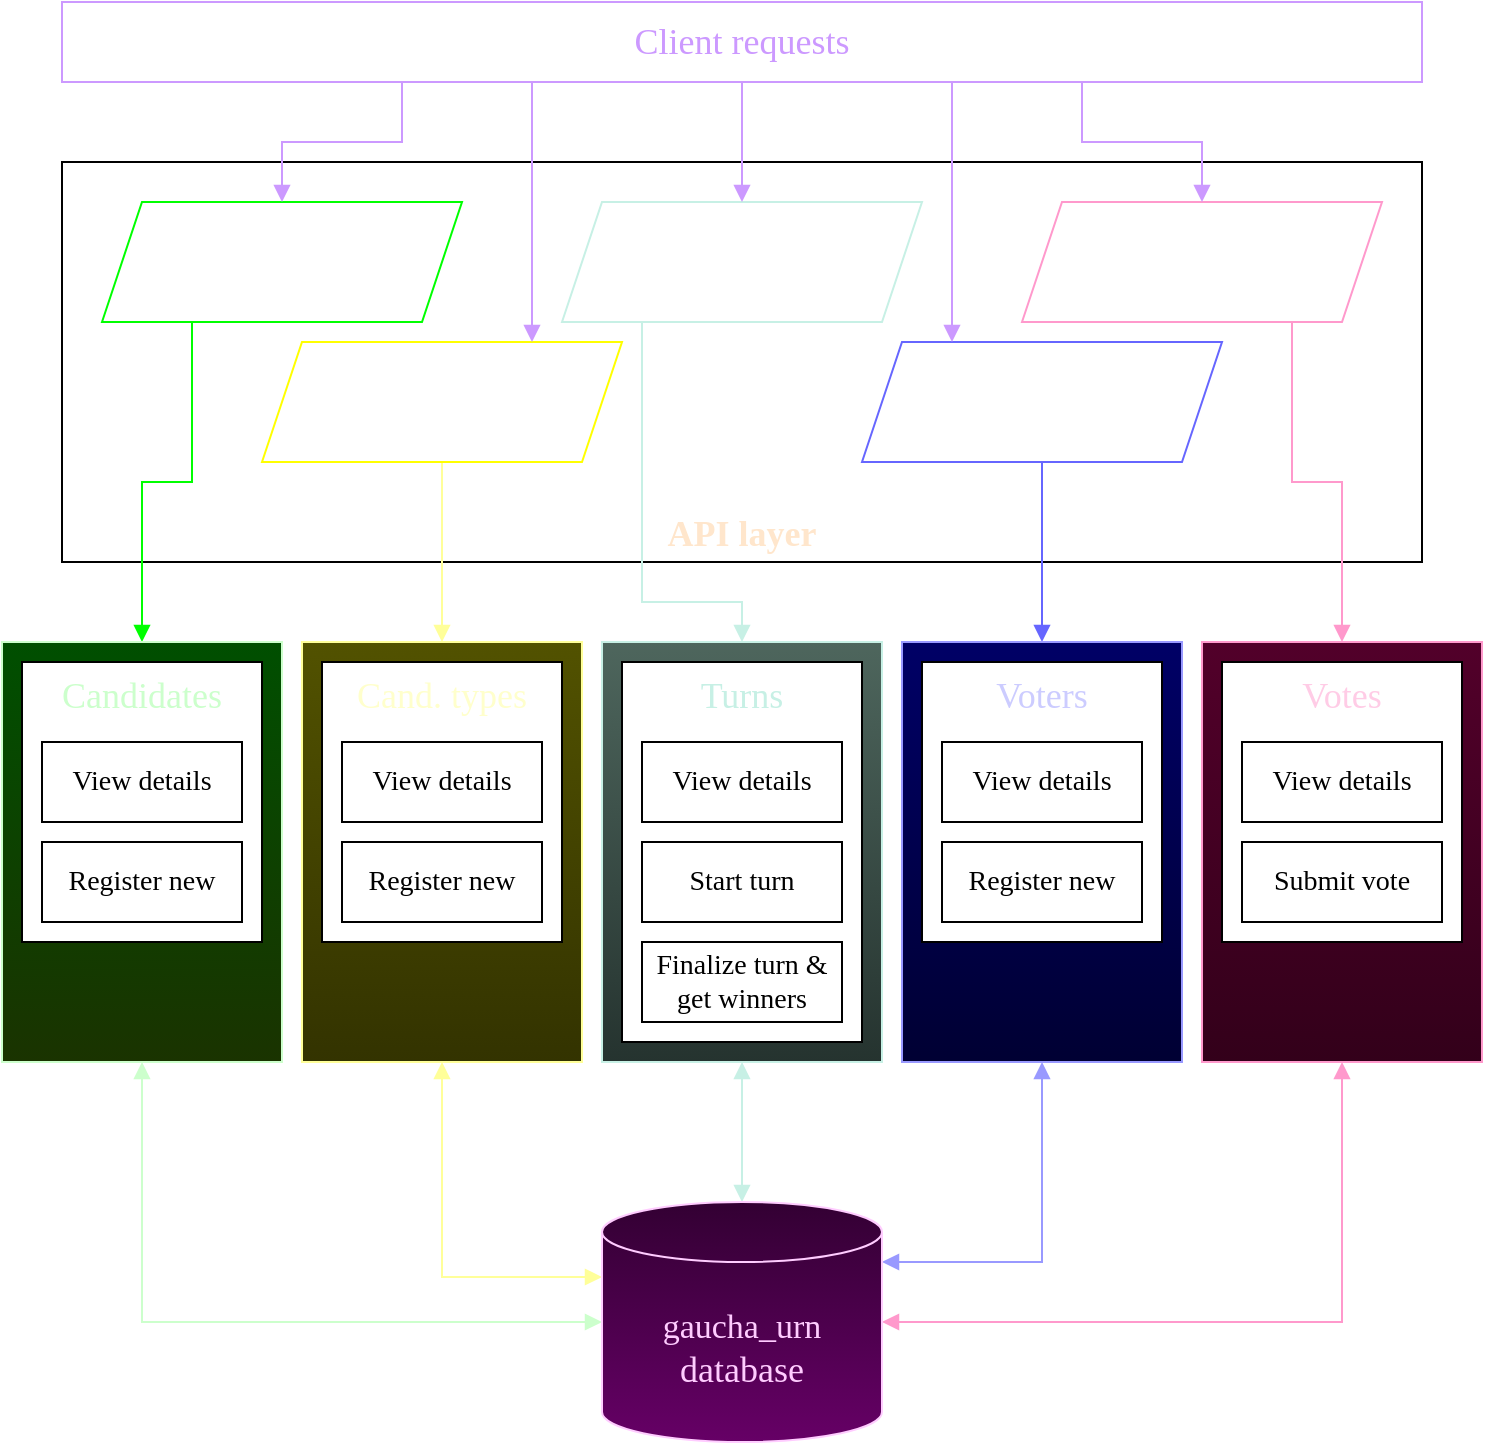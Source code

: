 <mxfile version="20.7.4" type="device"><diagram id="wgISYxXfFuPO4MFi_7xd" name="Microservice architecture"><mxGraphModel dx="880" dy="535" grid="1" gridSize="10" guides="1" tooltips="1" connect="1" arrows="1" fold="1" page="1" pageScale="1" pageWidth="760" pageHeight="800" math="0" shadow="0"><root><mxCell id="0"/><mxCell id="1" parent="0"/><mxCell id="p1ocxVZdqkefv9rIk12R-52" value="&lt;font&gt;Client requests&lt;/font&gt;" style="rounded=0;whiteSpace=wrap;html=1;fontFamily=Bahnschrift;fontSize=18;fontColor=#CC99FF;strokeColor=#CC99FF;" parent="1" vertex="1"><mxGeometry x="40" y="40" width="680" height="40" as="geometry"/></mxCell><mxCell id="3_gc2meDar-kKNkaue3A-2" value="API layer" style="rounded=0;whiteSpace=wrap;html=1;fontFamily=Bahnschrift;verticalAlign=bottom;fontSize=18;fontStyle=1;fontColor=#FFE6CC;" parent="1" vertex="1"><mxGeometry x="40" y="120" width="680" height="200" as="geometry"/></mxCell><mxCell id="3_gc2meDar-kKNkaue3A-3" value="" style="shape=parallelogram;perimeter=parallelogramPerimeter;whiteSpace=wrap;html=1;fixedSize=1;fontFamily=Bahnschrift;fontSize=18;fontColor=#FFE6CC;strokeColor=#00FF00;" parent="1" vertex="1"><mxGeometry x="60" y="140" width="180" height="60" as="geometry"/></mxCell><mxCell id="3_gc2meDar-kKNkaue3A-31" style="edgeStyle=orthogonalEdgeStyle;rounded=0;orthogonalLoop=1;jettySize=auto;html=1;entryX=0.5;entryY=0;entryDx=0;entryDy=0;strokeColor=#FFFF99;fontFamily=Bahnschrift;fontSize=14;fontColor=#FFFF00;endArrow=block;endFill=1;" parent="1" source="3_gc2meDar-kKNkaue3A-4" target="p1ocxVZdqkefv9rIk12R-24" edge="1"><mxGeometry relative="1" as="geometry"/></mxCell><mxCell id="3_gc2meDar-kKNkaue3A-4" value="" style="shape=parallelogram;perimeter=parallelogramPerimeter;whiteSpace=wrap;html=1;fixedSize=1;fontFamily=Bahnschrift;fontSize=18;fontColor=#FFE6CC;strokeColor=#FFFF00;" parent="1" vertex="1"><mxGeometry x="140" y="210" width="180" height="60" as="geometry"/></mxCell><mxCell id="3_gc2meDar-kKNkaue3A-33" style="edgeStyle=orthogonalEdgeStyle;rounded=0;orthogonalLoop=1;jettySize=auto;html=1;entryX=0.5;entryY=0;entryDx=0;entryDy=0;strokeColor=#6666FF;fontFamily=Bahnschrift;fontSize=14;fontColor=#FFFF00;endArrow=block;endFill=1;" parent="1" source="3_gc2meDar-kKNkaue3A-5" target="p1ocxVZdqkefv9rIk12R-30" edge="1"><mxGeometry relative="1" as="geometry"/></mxCell><mxCell id="3_gc2meDar-kKNkaue3A-5" value="" style="shape=parallelogram;perimeter=parallelogramPerimeter;whiteSpace=wrap;html=1;fixedSize=1;fontFamily=Bahnschrift;fontSize=18;fontColor=#FFE6CC;strokeColor=#6666FF;" parent="1" vertex="1"><mxGeometry x="440" y="210" width="180" height="60" as="geometry"/></mxCell><mxCell id="3_gc2meDar-kKNkaue3A-6" value="" style="shape=parallelogram;perimeter=parallelogramPerimeter;whiteSpace=wrap;html=1;fixedSize=1;fontFamily=Bahnschrift;fontSize=18;fontColor=#FFE6CC;strokeColor=#FF99CC;" parent="1" vertex="1"><mxGeometry x="520" y="140" width="180" height="60" as="geometry"/></mxCell><mxCell id="3_gc2meDar-kKNkaue3A-32" style="edgeStyle=orthogonalEdgeStyle;rounded=0;orthogonalLoop=1;jettySize=auto;html=1;entryX=0.5;entryY=0;entryDx=0;entryDy=0;strokeColor=#C7F0E5;fontFamily=Bahnschrift;fontSize=14;fontColor=#FFFF00;endArrow=block;endFill=1;" parent="1" source="3_gc2meDar-kKNkaue3A-24" target="3_gc2meDar-kKNkaue3A-18" edge="1"><mxGeometry relative="1" as="geometry"><Array as="points"><mxPoint x="330" y="340"/><mxPoint x="380" y="340"/></Array></mxGeometry></mxCell><mxCell id="3_gc2meDar-kKNkaue3A-24" value="" style="shape=parallelogram;perimeter=parallelogramPerimeter;whiteSpace=wrap;html=1;fixedSize=1;fontFamily=Bahnschrift;fontSize=18;fontColor=#FFE6CC;strokeColor=#C7F0E5;" parent="1" vertex="1"><mxGeometry x="290" y="140" width="180" height="60" as="geometry"/></mxCell><mxCell id="3_gc2meDar-kKNkaue3A-25" style="edgeStyle=orthogonalEdgeStyle;rounded=0;orthogonalLoop=1;jettySize=auto;html=1;entryX=0.5;entryY=0;entryDx=0;entryDy=0;fontFamily=Bahnschrift;fontSize=14;fontColor=#CC99FF;strokeColor=#CC99FF;endArrow=block;endFill=1;exitX=0.25;exitY=1;exitDx=0;exitDy=0;" parent="1" source="p1ocxVZdqkefv9rIk12R-52" target="3_gc2meDar-kKNkaue3A-3" edge="1"><mxGeometry relative="1" as="geometry"><Array as="points"><mxPoint x="210" y="110"/><mxPoint x="150" y="110"/></Array></mxGeometry></mxCell><mxCell id="3_gc2meDar-kKNkaue3A-26" style="edgeStyle=orthogonalEdgeStyle;rounded=0;orthogonalLoop=1;jettySize=auto;html=1;entryX=0.5;entryY=0;entryDx=0;entryDy=0;fontFamily=Bahnschrift;fontSize=14;fontColor=#C7F0E5;strokeColor=#00FF00;endArrow=block;endFill=1;exitX=0.25;exitY=1;exitDx=0;exitDy=0;" parent="1" source="3_gc2meDar-kKNkaue3A-3" target="p1ocxVZdqkefv9rIk12R-16" edge="1"><mxGeometry relative="1" as="geometry"><mxPoint x="210" y="100" as="sourcePoint"/><mxPoint x="160" y="150" as="targetPoint"/></mxGeometry></mxCell><mxCell id="3_gc2meDar-kKNkaue3A-27" style="edgeStyle=orthogonalEdgeStyle;rounded=0;orthogonalLoop=1;jettySize=auto;html=1;entryX=0.75;entryY=0;entryDx=0;entryDy=0;strokeColor=#CC99FF;fontFamily=Bahnschrift;fontSize=14;fontColor=#CC99FF;endArrow=block;endFill=1;exitX=0.25;exitY=1;exitDx=0;exitDy=0;" parent="1" source="p1ocxVZdqkefv9rIk12R-52" target="3_gc2meDar-kKNkaue3A-4" edge="1"><mxGeometry relative="1" as="geometry"><Array as="points"><mxPoint x="275" y="80"/></Array></mxGeometry></mxCell><mxCell id="3_gc2meDar-kKNkaue3A-28" style="edgeStyle=orthogonalEdgeStyle;rounded=0;orthogonalLoop=1;jettySize=auto;html=1;entryX=0.5;entryY=0;entryDx=0;entryDy=0;strokeColor=#CC99FF;fontFamily=Bahnschrift;fontSize=14;fontColor=#CC99FF;endArrow=block;endFill=1;exitX=0.5;exitY=1;exitDx=0;exitDy=0;" parent="1" source="p1ocxVZdqkefv9rIk12R-52" target="3_gc2meDar-kKNkaue3A-24" edge="1"><mxGeometry relative="1" as="geometry"><mxPoint x="220" y="100" as="sourcePoint"/><mxPoint x="285" y="220" as="targetPoint"/><Array as="points"><mxPoint x="380" y="120"/><mxPoint x="380" y="120"/></Array></mxGeometry></mxCell><mxCell id="3_gc2meDar-kKNkaue3A-29" style="edgeStyle=orthogonalEdgeStyle;rounded=0;orthogonalLoop=1;jettySize=auto;html=1;entryX=0.25;entryY=0;entryDx=0;entryDy=0;strokeColor=#CC99FF;fontFamily=Bahnschrift;fontSize=14;fontColor=#CC99FF;endArrow=block;endFill=1;exitX=0.75;exitY=1;exitDx=0;exitDy=0;" parent="1" source="p1ocxVZdqkefv9rIk12R-52" target="3_gc2meDar-kKNkaue3A-5" edge="1"><mxGeometry relative="1" as="geometry"><mxPoint x="390" y="100" as="sourcePoint"/><mxPoint x="390" y="150" as="targetPoint"/><Array as="points"><mxPoint x="485" y="80"/></Array></mxGeometry></mxCell><mxCell id="3_gc2meDar-kKNkaue3A-30" style="edgeStyle=orthogonalEdgeStyle;rounded=0;orthogonalLoop=1;jettySize=auto;html=1;entryX=0.5;entryY=0;entryDx=0;entryDy=0;strokeColor=#CC99FF;fontFamily=Bahnschrift;fontSize=14;fontColor=#CC99FF;endArrow=block;endFill=1;exitX=0.75;exitY=1;exitDx=0;exitDy=0;" parent="1" source="p1ocxVZdqkefv9rIk12R-52" target="3_gc2meDar-kKNkaue3A-6" edge="1"><mxGeometry relative="1" as="geometry"><mxPoint x="560.0" y="100" as="sourcePoint"/><mxPoint x="495" y="220" as="targetPoint"/><Array as="points"><mxPoint x="550" y="110"/><mxPoint x="610" y="110"/></Array></mxGeometry></mxCell><mxCell id="3_gc2meDar-kKNkaue3A-34" style="edgeStyle=orthogonalEdgeStyle;rounded=0;orthogonalLoop=1;jettySize=auto;html=1;entryX=0.5;entryY=0;entryDx=0;entryDy=0;strokeColor=#FF99CC;fontFamily=Bahnschrift;fontSize=14;fontColor=#FFFF00;endArrow=block;endFill=1;exitX=0.75;exitY=1;exitDx=0;exitDy=0;" parent="1" source="3_gc2meDar-kKNkaue3A-6" target="p1ocxVZdqkefv9rIk12R-36" edge="1"><mxGeometry relative="1" as="geometry"><mxPoint x="540" y="280" as="sourcePoint"/><mxPoint x="540" y="370" as="targetPoint"/></mxGeometry></mxCell><mxCell id="mrxjiydflocur6AJ4O9C-2" style="edgeStyle=orthogonalEdgeStyle;rounded=0;orthogonalLoop=1;jettySize=auto;html=1;entryX=0;entryY=0.5;entryDx=0;entryDy=0;entryPerimeter=0;strokeColor=#CCFFCC;fontFamily=Hack;fontSize=17;fontColor=#FFCCFF;exitX=0.5;exitY=1;exitDx=0;exitDy=0;endArrow=block;endFill=1;startArrow=block;startFill=1;" edge="1" parent="1" source="p1ocxVZdqkefv9rIk12R-16" target="mrxjiydflocur6AJ4O9C-1"><mxGeometry relative="1" as="geometry"><Array as="points"><mxPoint x="80" y="700"/></Array></mxGeometry></mxCell><mxCell id="p1ocxVZdqkefv9rIk12R-16" value="" style="rounded=0;whiteSpace=wrap;html=1;fontFamily=Bahnschrift;fontSize=13;fontColor=#C2E9FC;gradientColor=#004F00;fillColor=#1A3300;strokeColor=#CCFFCC;gradientDirection=north;container=0;" parent="1" vertex="1"><mxGeometry x="10" y="360" width="140" height="210" as="geometry"/></mxCell><mxCell id="p1ocxVZdqkefv9rIk12R-17" value="&lt;font&gt;Candidates&lt;/font&gt;" style="rounded=0;whiteSpace=wrap;html=1;fontFamily=Bahnschrift;fontSize=18;verticalAlign=top;fontColor=#CCFFCC;container=0;" parent="1" vertex="1"><mxGeometry x="20" y="370" width="120" height="140" as="geometry"/></mxCell><mxCell id="3_gc2meDar-kKNkaue3A-7" value="Register new" style="rounded=0;whiteSpace=wrap;html=1;fontFamily=Bahnschrift;fontSize=14;container=0;" parent="1" vertex="1"><mxGeometry x="30" y="460" width="100" height="40" as="geometry"/></mxCell><mxCell id="3_gc2meDar-kKNkaue3A-8" value="View details" style="rounded=0;whiteSpace=wrap;html=1;fontFamily=Bahnschrift;fontSize=14;container=0;" parent="1" vertex="1"><mxGeometry x="30" y="410" width="100" height="40" as="geometry"/></mxCell><mxCell id="mrxjiydflocur6AJ4O9C-3" style="edgeStyle=orthogonalEdgeStyle;rounded=0;orthogonalLoop=1;jettySize=auto;html=1;entryX=0;entryY=0;entryDx=0;entryDy=37.5;entryPerimeter=0;strokeColor=#FFFF99;fontFamily=Hack;fontSize=17;fontColor=#FFCCFF;exitX=0.5;exitY=1;exitDx=0;exitDy=0;endArrow=block;endFill=1;startArrow=block;startFill=1;" edge="1" parent="1" source="p1ocxVZdqkefv9rIk12R-24" target="mrxjiydflocur6AJ4O9C-1"><mxGeometry relative="1" as="geometry"/></mxCell><mxCell id="p1ocxVZdqkefv9rIk12R-24" value="" style="rounded=0;whiteSpace=wrap;html=1;fontFamily=Bahnschrift;fontSize=13;fontColor=#C2E9FC;gradientColor=#525200;fillColor=#333300;strokeColor=#FFFF99;gradientDirection=north;container=0;" parent="1" vertex="1"><mxGeometry x="160" y="360" width="140" height="210" as="geometry"/></mxCell><mxCell id="p1ocxVZdqkefv9rIk12R-26" value="&lt;font color=&quot;#ffffcc&quot;&gt;Cand. types&lt;/font&gt;" style="rounded=0;whiteSpace=wrap;html=1;fontFamily=Bahnschrift;fontSize=18;verticalAlign=top;fontColor=#CCFFCC;container=0;" parent="1" vertex="1"><mxGeometry x="170" y="370" width="120" height="140" as="geometry"/></mxCell><mxCell id="3_gc2meDar-kKNkaue3A-9" value="View details" style="rounded=0;whiteSpace=wrap;html=1;fontFamily=Bahnschrift;fontSize=14;container=0;" parent="1" vertex="1"><mxGeometry x="180" y="410" width="100" height="40" as="geometry"/></mxCell><mxCell id="3_gc2meDar-kKNkaue3A-10" value="Register new" style="rounded=0;whiteSpace=wrap;html=1;fontFamily=Bahnschrift;fontSize=14;container=0;" parent="1" vertex="1"><mxGeometry x="180" y="460" width="100" height="40" as="geometry"/></mxCell><mxCell id="mrxjiydflocur6AJ4O9C-5" style="edgeStyle=orthogonalEdgeStyle;rounded=0;orthogonalLoop=1;jettySize=auto;html=1;entryX=1;entryY=0.25;entryDx=0;entryDy=0;entryPerimeter=0;strokeColor=#9999FF;fontFamily=Hack;fontSize=17;fontColor=#FFCCFF;exitX=0.5;exitY=1;exitDx=0;exitDy=0;endArrow=block;endFill=1;startArrow=block;startFill=1;" edge="1" parent="1" source="p1ocxVZdqkefv9rIk12R-30" target="mrxjiydflocur6AJ4O9C-1"><mxGeometry relative="1" as="geometry"/></mxCell><mxCell id="p1ocxVZdqkefv9rIk12R-30" value="" style="rounded=0;whiteSpace=wrap;html=1;fontFamily=Bahnschrift;fontSize=13;fontColor=#C2E9FC;gradientColor=#000066;fillColor=#000033;strokeColor=#9999FF;gradientDirection=north;container=0;" parent="1" vertex="1"><mxGeometry x="460" y="360" width="140" height="210" as="geometry"/></mxCell><mxCell id="p1ocxVZdqkefv9rIk12R-32" value="&lt;font color=&quot;#ccccff&quot;&gt;Voters&lt;/font&gt;" style="rounded=0;whiteSpace=wrap;html=1;fontFamily=Bahnschrift;fontSize=18;verticalAlign=top;fontColor=#CCFFCC;container=0;" parent="1" vertex="1"><mxGeometry x="470" y="370" width="120" height="140" as="geometry"/></mxCell><mxCell id="3_gc2meDar-kKNkaue3A-11" value="View details" style="rounded=0;whiteSpace=wrap;html=1;fontFamily=Bahnschrift;fontSize=14;container=0;" parent="1" vertex="1"><mxGeometry x="480" y="410" width="100" height="40" as="geometry"/></mxCell><mxCell id="3_gc2meDar-kKNkaue3A-12" value="Register new" style="rounded=0;whiteSpace=wrap;html=1;fontFamily=Bahnschrift;fontSize=14;container=0;" parent="1" vertex="1"><mxGeometry x="480" y="460" width="100" height="40" as="geometry"/></mxCell><mxCell id="mrxjiydflocur6AJ4O9C-6" style="edgeStyle=orthogonalEdgeStyle;rounded=0;orthogonalLoop=1;jettySize=auto;html=1;entryX=1;entryY=0.5;entryDx=0;entryDy=0;entryPerimeter=0;strokeColor=#FF99CC;fontFamily=Hack;fontSize=17;fontColor=#FFCCFF;exitX=0.5;exitY=1;exitDx=0;exitDy=0;endArrow=block;endFill=1;startArrow=block;startFill=1;" edge="1" parent="1" source="p1ocxVZdqkefv9rIk12R-36" target="mrxjiydflocur6AJ4O9C-1"><mxGeometry relative="1" as="geometry"/></mxCell><mxCell id="p1ocxVZdqkefv9rIk12R-36" value="" style="rounded=0;whiteSpace=wrap;html=1;fontFamily=Bahnschrift;fontSize=13;fontColor=#C2E9FC;gradientColor=#52002A;fillColor=#33001A;strokeColor=#FF99CC;gradientDirection=north;container=0;" parent="1" vertex="1"><mxGeometry x="610" y="360" width="140" height="210" as="geometry"/></mxCell><mxCell id="p1ocxVZdqkefv9rIk12R-38" value="&lt;font color=&quot;#ffcce6&quot;&gt;Votes&lt;/font&gt;" style="rounded=0;whiteSpace=wrap;html=1;fontFamily=Bahnschrift;fontSize=18;verticalAlign=top;fontColor=#CCFFCC;container=0;" parent="1" vertex="1"><mxGeometry x="620" y="370" width="120" height="140" as="geometry"/></mxCell><mxCell id="p1ocxVZdqkefv9rIk12R-39" value="View details" style="rounded=0;whiteSpace=wrap;html=1;fontFamily=Bahnschrift;fontSize=14;container=0;" parent="1" vertex="1"><mxGeometry x="630" y="410" width="100" height="40" as="geometry"/></mxCell><mxCell id="p1ocxVZdqkefv9rIk12R-40" value="Submit vote" style="rounded=0;whiteSpace=wrap;html=1;fontFamily=Bahnschrift;fontSize=14;container=0;" parent="1" vertex="1"><mxGeometry x="630" y="460" width="100" height="40" as="geometry"/></mxCell><mxCell id="mrxjiydflocur6AJ4O9C-4" style="edgeStyle=orthogonalEdgeStyle;rounded=0;orthogonalLoop=1;jettySize=auto;html=1;entryX=0.5;entryY=0;entryDx=0;entryDy=0;entryPerimeter=0;strokeColor=#C7F0E5;fontFamily=Hack;fontSize=17;fontColor=#FFCCFF;endArrow=block;endFill=1;startArrow=block;startFill=1;" edge="1" parent="1" source="3_gc2meDar-kKNkaue3A-18" target="mrxjiydflocur6AJ4O9C-1"><mxGeometry relative="1" as="geometry"/></mxCell><mxCell id="3_gc2meDar-kKNkaue3A-18" value="" style="rounded=0;whiteSpace=wrap;html=1;fontFamily=Bahnschrift;fontSize=13;fontColor=#C2E9FC;gradientColor=#4E665D;fillColor=#25332F;strokeColor=#C7F0E5;gradientDirection=north;container=0;" parent="1" vertex="1"><mxGeometry x="310" y="360" width="140" height="210" as="geometry"/></mxCell><mxCell id="3_gc2meDar-kKNkaue3A-21" value="&lt;font&gt;Turns&lt;/font&gt;" style="rounded=0;whiteSpace=wrap;html=1;fontFamily=Bahnschrift;fontSize=18;verticalAlign=top;fontColor=#C7F0E5;container=0;" parent="1" vertex="1"><mxGeometry x="320" y="370" width="120" height="190" as="geometry"/></mxCell><mxCell id="3_gc2meDar-kKNkaue3A-22" value="View details" style="rounded=0;whiteSpace=wrap;html=1;fontFamily=Bahnschrift;fontSize=14;container=0;" parent="1" vertex="1"><mxGeometry x="330" y="410" width="100" height="40" as="geometry"/></mxCell><mxCell id="3_gc2meDar-kKNkaue3A-23" value="Start turn" style="rounded=0;whiteSpace=wrap;html=1;fontFamily=Bahnschrift;fontSize=14;container=0;" parent="1" vertex="1"><mxGeometry x="330" y="460" width="100" height="40" as="geometry"/></mxCell><mxCell id="p1ocxVZdqkefv9rIk12R-42" value="Finalize turn &amp;amp; get winners" style="rounded=0;whiteSpace=wrap;html=1;fontFamily=Bahnschrift;fontSize=14;container=0;" parent="1" vertex="1"><mxGeometry x="330" y="510" width="100" height="40" as="geometry"/></mxCell><mxCell id="mrxjiydflocur6AJ4O9C-1" value="&lt;font style=&quot;font-size: 17px;&quot; face=&quot;Hack&quot;&gt;gaucha_urn&lt;/font&gt; database" style="shape=cylinder3;whiteSpace=wrap;html=1;boundedLbl=1;backgroundOutline=1;size=15;fontSize=18;fontFamily=Bahnschrift;fontColor=#FFCCFF;strokeColor=#FFCCFF;gradientColor=#660066;fillColor=#330033;" vertex="1" parent="1"><mxGeometry x="310" y="640" width="140" height="120" as="geometry"/></mxCell></root></mxGraphModel></diagram></mxfile>